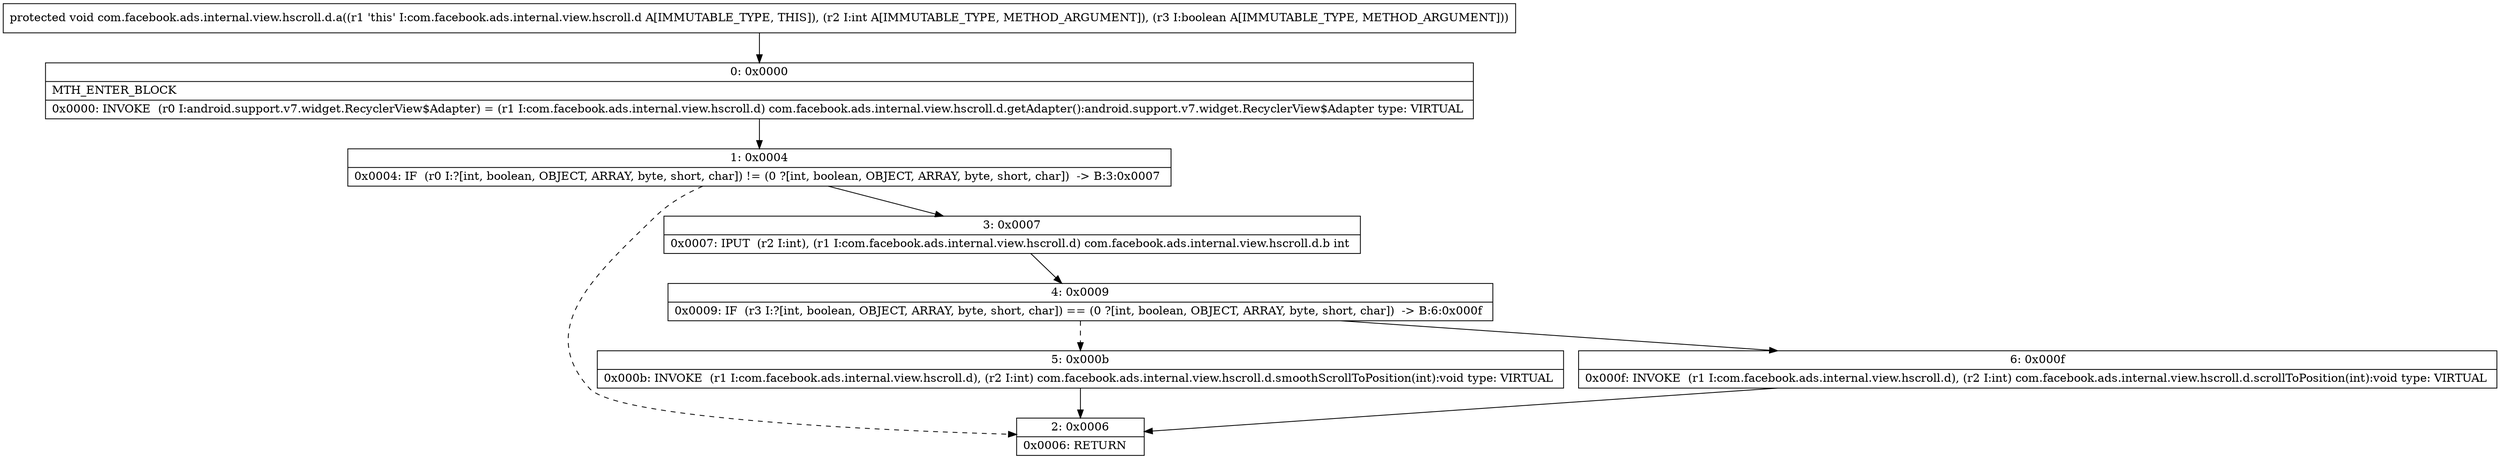 digraph "CFG forcom.facebook.ads.internal.view.hscroll.d.a(IZ)V" {
Node_0 [shape=record,label="{0\:\ 0x0000|MTH_ENTER_BLOCK\l|0x0000: INVOKE  (r0 I:android.support.v7.widget.RecyclerView$Adapter) = (r1 I:com.facebook.ads.internal.view.hscroll.d) com.facebook.ads.internal.view.hscroll.d.getAdapter():android.support.v7.widget.RecyclerView$Adapter type: VIRTUAL \l}"];
Node_1 [shape=record,label="{1\:\ 0x0004|0x0004: IF  (r0 I:?[int, boolean, OBJECT, ARRAY, byte, short, char]) != (0 ?[int, boolean, OBJECT, ARRAY, byte, short, char])  \-\> B:3:0x0007 \l}"];
Node_2 [shape=record,label="{2\:\ 0x0006|0x0006: RETURN   \l}"];
Node_3 [shape=record,label="{3\:\ 0x0007|0x0007: IPUT  (r2 I:int), (r1 I:com.facebook.ads.internal.view.hscroll.d) com.facebook.ads.internal.view.hscroll.d.b int \l}"];
Node_4 [shape=record,label="{4\:\ 0x0009|0x0009: IF  (r3 I:?[int, boolean, OBJECT, ARRAY, byte, short, char]) == (0 ?[int, boolean, OBJECT, ARRAY, byte, short, char])  \-\> B:6:0x000f \l}"];
Node_5 [shape=record,label="{5\:\ 0x000b|0x000b: INVOKE  (r1 I:com.facebook.ads.internal.view.hscroll.d), (r2 I:int) com.facebook.ads.internal.view.hscroll.d.smoothScrollToPosition(int):void type: VIRTUAL \l}"];
Node_6 [shape=record,label="{6\:\ 0x000f|0x000f: INVOKE  (r1 I:com.facebook.ads.internal.view.hscroll.d), (r2 I:int) com.facebook.ads.internal.view.hscroll.d.scrollToPosition(int):void type: VIRTUAL \l}"];
MethodNode[shape=record,label="{protected void com.facebook.ads.internal.view.hscroll.d.a((r1 'this' I:com.facebook.ads.internal.view.hscroll.d A[IMMUTABLE_TYPE, THIS]), (r2 I:int A[IMMUTABLE_TYPE, METHOD_ARGUMENT]), (r3 I:boolean A[IMMUTABLE_TYPE, METHOD_ARGUMENT])) }"];
MethodNode -> Node_0;
Node_0 -> Node_1;
Node_1 -> Node_2[style=dashed];
Node_1 -> Node_3;
Node_3 -> Node_4;
Node_4 -> Node_5[style=dashed];
Node_4 -> Node_6;
Node_5 -> Node_2;
Node_6 -> Node_2;
}

